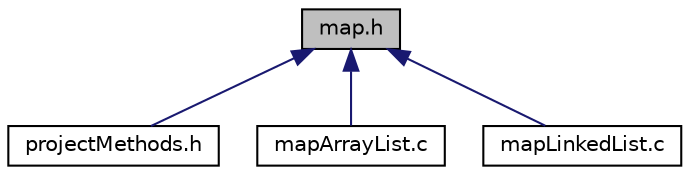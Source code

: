 digraph "map.h"
{
 // LATEX_PDF_SIZE
  edge [fontname="Helvetica",fontsize="10",labelfontname="Helvetica",labelfontsize="10"];
  node [fontname="Helvetica",fontsize="10",shape=record];
  Node1 [label="map.h",height=0.2,width=0.4,color="black", fillcolor="grey75", style="filled", fontcolor="black",tooltip="Definition of the ADT Map in C."];
  Node1 -> Node2 [dir="back",color="midnightblue",fontsize="10",style="solid",fontname="Helvetica"];
  Node2 [label="projectMethods.h",height=0.2,width=0.4,color="black", fillcolor="white", style="filled",URL="$projectMethods_8h.html",tooltip="Definition of all methods that allow the project to run."];
  Node1 -> Node3 [dir="back",color="midnightblue",fontsize="10",style="solid",fontname="Helvetica"];
  Node3 [label="mapArrayList.c",height=0.2,width=0.4,color="black", fillcolor="white", style="filled",URL="$mapArrayList_8c.html",tooltip="Provides an implementation of the ADT Map with an array list as the underlying data structure."];
  Node1 -> Node4 [dir="back",color="midnightblue",fontsize="10",style="solid",fontname="Helvetica"];
  Node4 [label="mapLinkedList.c",height=0.2,width=0.4,color="black", fillcolor="white", style="filled",URL="$mapLinkedList_8c.html",tooltip="Provides an implementation of the ADT Map with a doubly-linked list with sentinels as the underlying ..."];
}
